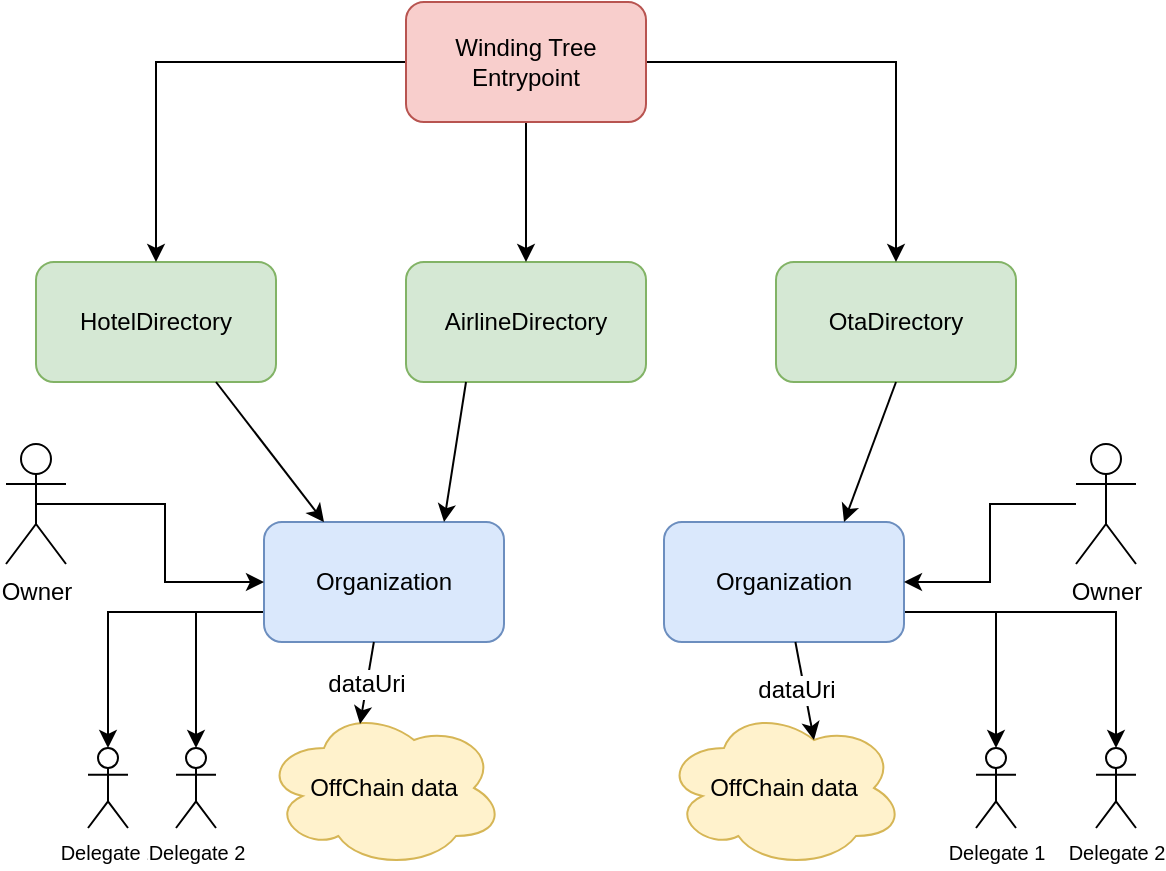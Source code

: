 <mxfile version="10.7.5" type="google"><diagram id="P1KJMvUTy4tlil_FxDQn" name="Page-1"><mxGraphModel dx="666" dy="748" grid="1" gridSize="10" guides="1" tooltips="1" connect="1" arrows="1" fold="1" page="1" pageScale="1" pageWidth="1169" pageHeight="827" math="0" shadow="0"><root><mxCell id="0"/><mxCell id="1" parent="0"/><mxCell id="HYNrisC1DZ8JWoqpdU33-4" style="edgeStyle=orthogonalEdgeStyle;rounded=0;orthogonalLoop=1;jettySize=auto;html=1;exitX=0;exitY=0.75;exitDx=0;exitDy=0;entryX=0.5;entryY=0;entryDx=0;entryDy=0;entryPerimeter=0;fontSize=10;" edge="1" parent="1" source="9ZOD8LiryeVZcGwydzvf-1" target="HYNrisC1DZ8JWoqpdU33-1"><mxGeometry relative="1" as="geometry"/></mxCell><mxCell id="HYNrisC1DZ8JWoqpdU33-6" style="edgeStyle=orthogonalEdgeStyle;rounded=0;orthogonalLoop=1;jettySize=auto;html=1;exitX=0;exitY=0.75;exitDx=0;exitDy=0;entryX=0.5;entryY=0;entryDx=0;entryDy=0;entryPerimeter=0;fontSize=10;" edge="1" parent="1" source="9ZOD8LiryeVZcGwydzvf-1" target="HYNrisC1DZ8JWoqpdU33-5"><mxGeometry relative="1" as="geometry"><Array as="points"><mxPoint x="390" y="437"/></Array></mxGeometry></mxCell><mxCell id="9ZOD8LiryeVZcGwydzvf-1" value="Organization" style="rounded=1;whiteSpace=wrap;html=1;fillColor=#dae8fc;strokeColor=#6c8ebf;" parent="1" vertex="1"><mxGeometry x="424" y="392" width="120" height="60" as="geometry"/></mxCell><mxCell id="9ZOD8LiryeVZcGwydzvf-2" value="OffChain data" style="ellipse;shape=cloud;whiteSpace=wrap;html=1;fillColor=#fff2cc;strokeColor=#d6b656;" parent="1" vertex="1"><mxGeometry x="424" y="485" width="120" height="80" as="geometry"/></mxCell><mxCell id="9ZOD8LiryeVZcGwydzvf-3" value="" style="endArrow=classic;html=1;entryX=0.4;entryY=0.1;entryDx=0;entryDy=0;entryPerimeter=0;" parent="1" source="9ZOD8LiryeVZcGwydzvf-1" target="9ZOD8LiryeVZcGwydzvf-2" edge="1"><mxGeometry width="50" height="50" relative="1" as="geometry"><mxPoint x="424" y="532" as="sourcePoint"/><mxPoint x="474" y="482" as="targetPoint"/></mxGeometry></mxCell><mxCell id="9ZOD8LiryeVZcGwydzvf-4" value="dataUri&lt;br&gt;" style="text;html=1;resizable=0;points=[];align=center;verticalAlign=middle;labelBackgroundColor=#ffffff;" parent="9ZOD8LiryeVZcGwydzvf-3" vertex="1" connectable="0"><mxGeometry x="-0.382" y="-2" relative="1" as="geometry"><mxPoint x="-0.5" y="8.5" as="offset"/></mxGeometry></mxCell><mxCell id="9ZOD8LiryeVZcGwydzvf-5" value="HotelDirectory" style="rounded=1;whiteSpace=wrap;html=1;fillColor=#d5e8d4;strokeColor=#82b366;" parent="1" vertex="1"><mxGeometry x="310" y="262" width="120" height="60" as="geometry"/></mxCell><mxCell id="9ZOD8LiryeVZcGwydzvf-6" value="AirlineDirectory" style="rounded=1;whiteSpace=wrap;html=1;fillColor=#d5e8d4;strokeColor=#82b366;" parent="1" vertex="1"><mxGeometry x="495" y="262" width="120" height="60" as="geometry"/></mxCell><mxCell id="9ZOD8LiryeVZcGwydzvf-7" value="OtaDirectory" style="rounded=1;whiteSpace=wrap;html=1;fillColor=#d5e8d4;strokeColor=#82b366;" parent="1" vertex="1"><mxGeometry x="680" y="262" width="120" height="60" as="geometry"/></mxCell><mxCell id="HYNrisC1DZ8JWoqpdU33-10" style="edgeStyle=orthogonalEdgeStyle;rounded=0;orthogonalLoop=1;jettySize=auto;html=1;exitX=1;exitY=0.75;exitDx=0;exitDy=0;entryX=0.5;entryY=0;entryDx=0;entryDy=0;entryPerimeter=0;fontSize=10;" edge="1" parent="1" source="9ZOD8LiryeVZcGwydzvf-8" target="HYNrisC1DZ8JWoqpdU33-7"><mxGeometry relative="1" as="geometry"/></mxCell><mxCell id="HYNrisC1DZ8JWoqpdU33-11" style="edgeStyle=orthogonalEdgeStyle;rounded=0;orthogonalLoop=1;jettySize=auto;html=1;exitX=1;exitY=0.75;exitDx=0;exitDy=0;entryX=0.5;entryY=0;entryDx=0;entryDy=0;entryPerimeter=0;fontSize=10;" edge="1" parent="1" source="9ZOD8LiryeVZcGwydzvf-8" target="HYNrisC1DZ8JWoqpdU33-8"><mxGeometry relative="1" as="geometry"/></mxCell><mxCell id="9ZOD8LiryeVZcGwydzvf-8" value="Organization" style="rounded=1;whiteSpace=wrap;html=1;fillColor=#dae8fc;strokeColor=#6c8ebf;" parent="1" vertex="1"><mxGeometry x="624" y="392" width="120" height="60" as="geometry"/></mxCell><mxCell id="9ZOD8LiryeVZcGwydzvf-9" value="OffChain data" style="ellipse;shape=cloud;whiteSpace=wrap;html=1;fillColor=#fff2cc;strokeColor=#d6b656;" parent="1" vertex="1"><mxGeometry x="624" y="485" width="120" height="80" as="geometry"/></mxCell><mxCell id="9ZOD8LiryeVZcGwydzvf-10" value="" style="endArrow=classic;html=1;entryX=0.625;entryY=0.2;entryDx=0;entryDy=0;entryPerimeter=0;" parent="1" source="9ZOD8LiryeVZcGwydzvf-8" target="9ZOD8LiryeVZcGwydzvf-9" edge="1"><mxGeometry width="50" height="50" relative="1" as="geometry"><mxPoint x="624" y="532" as="sourcePoint"/><mxPoint x="674" y="482" as="targetPoint"/></mxGeometry></mxCell><mxCell id="9ZOD8LiryeVZcGwydzvf-11" value="dataUri&lt;br&gt;" style="text;html=1;resizable=0;points=[];align=center;verticalAlign=middle;labelBackgroundColor=#ffffff;" parent="9ZOD8LiryeVZcGwydzvf-10" vertex="1" connectable="0"><mxGeometry x="-0.382" y="-2" relative="1" as="geometry"><mxPoint x="-0.5" y="8.5" as="offset"/></mxGeometry></mxCell><mxCell id="9ZOD8LiryeVZcGwydzvf-12" value="" style="endArrow=classic;html=1;entryX=0.25;entryY=0;entryDx=0;entryDy=0;exitX=0.75;exitY=1;exitDx=0;exitDy=0;" parent="1" source="9ZOD8LiryeVZcGwydzvf-5" target="9ZOD8LiryeVZcGwydzvf-1" edge="1"><mxGeometry width="50" height="50" relative="1" as="geometry"><mxPoint x="310" y="632" as="sourcePoint"/><mxPoint x="360" y="582" as="targetPoint"/></mxGeometry></mxCell><mxCell id="9ZOD8LiryeVZcGwydzvf-13" value="" style="endArrow=classic;html=1;exitX=0.25;exitY=1;exitDx=0;exitDy=0;entryX=0.75;entryY=0;entryDx=0;entryDy=0;" parent="1" source="9ZOD8LiryeVZcGwydzvf-6" target="9ZOD8LiryeVZcGwydzvf-1" edge="1"><mxGeometry width="50" height="50" relative="1" as="geometry"><mxPoint x="310" y="632" as="sourcePoint"/><mxPoint x="360" y="582" as="targetPoint"/></mxGeometry></mxCell><mxCell id="9ZOD8LiryeVZcGwydzvf-14" value="" style="endArrow=classic;html=1;entryX=0.75;entryY=0;entryDx=0;entryDy=0;exitX=0.5;exitY=1;exitDx=0;exitDy=0;" parent="1" source="9ZOD8LiryeVZcGwydzvf-7" target="9ZOD8LiryeVZcGwydzvf-8" edge="1"><mxGeometry width="50" height="50" relative="1" as="geometry"><mxPoint x="310" y="632" as="sourcePoint"/><mxPoint x="360" y="582" as="targetPoint"/></mxGeometry></mxCell><mxCell id="9ZOD8LiryeVZcGwydzvf-18" style="edgeStyle=orthogonalEdgeStyle;rounded=0;orthogonalLoop=1;jettySize=auto;html=1;exitX=0.5;exitY=0.5;exitDx=0;exitDy=0;exitPerimeter=0;entryX=0;entryY=0.5;entryDx=0;entryDy=0;" parent="1" source="9ZOD8LiryeVZcGwydzvf-15" target="9ZOD8LiryeVZcGwydzvf-1" edge="1"><mxGeometry relative="1" as="geometry"/></mxCell><mxCell id="9ZOD8LiryeVZcGwydzvf-15" value="Owner&lt;br&gt;" style="shape=umlActor;verticalLabelPosition=bottom;labelBackgroundColor=#ffffff;verticalAlign=top;html=1;outlineConnect=0;" parent="1" vertex="1"><mxGeometry x="295" y="353" width="30" height="60" as="geometry"/></mxCell><mxCell id="9ZOD8LiryeVZcGwydzvf-20" style="edgeStyle=orthogonalEdgeStyle;rounded=0;orthogonalLoop=1;jettySize=auto;html=1;entryX=1;entryY=0.5;entryDx=0;entryDy=0;" parent="1" source="9ZOD8LiryeVZcGwydzvf-19" target="9ZOD8LiryeVZcGwydzvf-8" edge="1"><mxGeometry relative="1" as="geometry"/></mxCell><mxCell id="9ZOD8LiryeVZcGwydzvf-19" value="Owner&lt;br&gt;" style="shape=umlActor;verticalLabelPosition=bottom;labelBackgroundColor=#ffffff;verticalAlign=top;html=1;outlineConnect=0;" parent="1" vertex="1"><mxGeometry x="830" y="353" width="30" height="60" as="geometry"/></mxCell><mxCell id="thBBZJr0_s0SLix4c98V-2" style="edgeStyle=orthogonalEdgeStyle;rounded=0;orthogonalLoop=1;jettySize=auto;html=1;" parent="1" source="thBBZJr0_s0SLix4c98V-1" target="9ZOD8LiryeVZcGwydzvf-6" edge="1"><mxGeometry relative="1" as="geometry"/></mxCell><mxCell id="thBBZJr0_s0SLix4c98V-3" style="edgeStyle=orthogonalEdgeStyle;rounded=0;orthogonalLoop=1;jettySize=auto;html=1;" parent="1" source="thBBZJr0_s0SLix4c98V-1" target="9ZOD8LiryeVZcGwydzvf-7" edge="1"><mxGeometry relative="1" as="geometry"/></mxCell><mxCell id="thBBZJr0_s0SLix4c98V-4" style="edgeStyle=orthogonalEdgeStyle;rounded=0;orthogonalLoop=1;jettySize=auto;html=1;" parent="1" source="thBBZJr0_s0SLix4c98V-1" target="9ZOD8LiryeVZcGwydzvf-5" edge="1"><mxGeometry relative="1" as="geometry"/></mxCell><mxCell id="thBBZJr0_s0SLix4c98V-1" value="Winding Tree Entrypoint" style="rounded=1;whiteSpace=wrap;html=1;fillColor=#f8cecc;strokeColor=#b85450;" parent="1" vertex="1"><mxGeometry x="495" y="132" width="120" height="60" as="geometry"/></mxCell><mxCell id="HYNrisC1DZ8JWoqpdU33-1" value="Delegate 1&lt;br style=&quot;font-size: 10px;&quot;&gt;" style="shape=umlActor;verticalLabelPosition=bottom;labelBackgroundColor=#ffffff;verticalAlign=top;html=1;outlineConnect=0;fontSize=10;" vertex="1" parent="1"><mxGeometry x="336" y="505" width="20" height="40" as="geometry"/></mxCell><mxCell id="HYNrisC1DZ8JWoqpdU33-5" value="Delegate 2&lt;br style=&quot;font-size: 10px&quot;&gt;" style="shape=umlActor;verticalLabelPosition=bottom;labelBackgroundColor=#ffffff;verticalAlign=top;html=1;outlineConnect=0;fontSize=10;" vertex="1" parent="1"><mxGeometry x="380" y="505" width="20" height="40" as="geometry"/></mxCell><mxCell id="HYNrisC1DZ8JWoqpdU33-7" value="Delegate 1&lt;br style=&quot;font-size: 10px;&quot;&gt;" style="shape=umlActor;verticalLabelPosition=bottom;labelBackgroundColor=#ffffff;verticalAlign=top;html=1;outlineConnect=0;fontSize=10;" vertex="1" parent="1"><mxGeometry x="780" y="505" width="20" height="40" as="geometry"/></mxCell><mxCell id="HYNrisC1DZ8JWoqpdU33-8" value="Delegate 2&lt;br style=&quot;font-size: 10px&quot;&gt;" style="shape=umlActor;verticalLabelPosition=bottom;labelBackgroundColor=#ffffff;verticalAlign=top;html=1;outlineConnect=0;fontSize=10;" vertex="1" parent="1"><mxGeometry x="840" y="505" width="20" height="40" as="geometry"/></mxCell></root></mxGraphModel></diagram></mxfile>